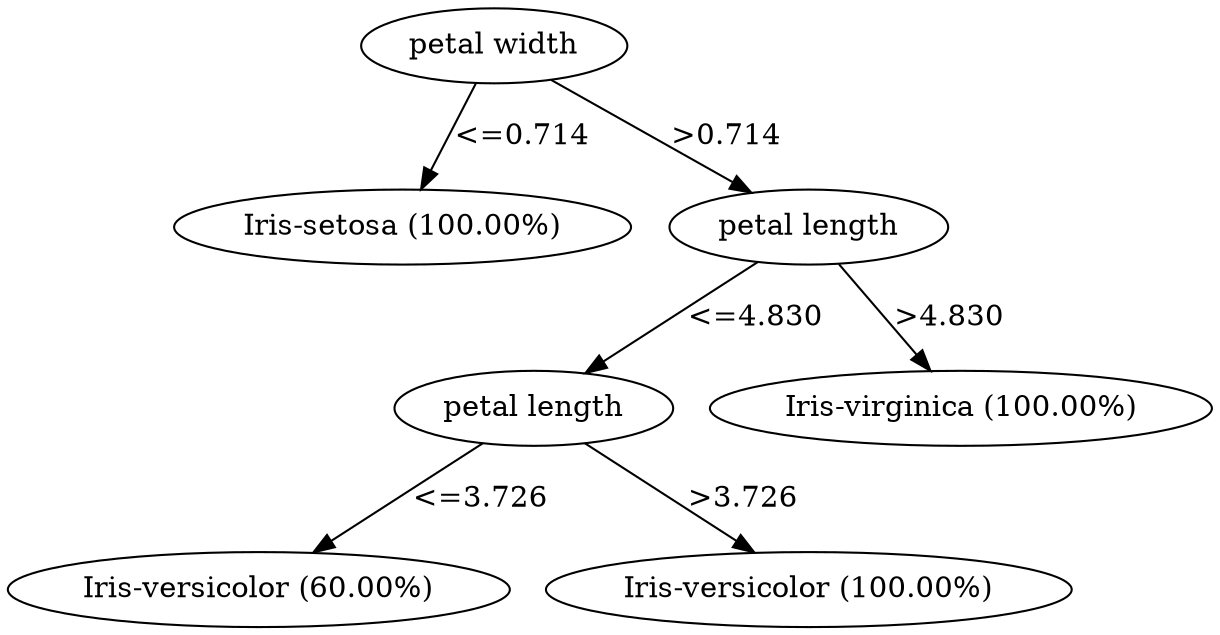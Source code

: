 digraph G {
"bg==" [ shape=oval label="petal width"]
"bg==" -> "bi0w" [ label="<=0.714" ]
"bi0w" [ shape=oval label="Iris-setosa (100.00%)"]
"bg==" -> "bi0x" [ label=">0.714" ]
"bi0x" [ shape=oval label="petal length"]
"bi0x" -> "bi0xLTA=" [ label="<=4.830" ]
"bi0xLTA=" [ shape=oval label="petal length"]
"bi0xLTA=" -> "bi0xLTAtMA==" [ label="<=3.726" ]
"bi0xLTAtMA==" [ shape=oval label="Iris-versicolor (60.00%)"]
"bi0xLTA=" -> "bi0xLTAtMQ==" [ label=">3.726" ]
"bi0xLTAtMQ==" [ shape=oval label="Iris-versicolor (100.00%)"]
"bi0x" -> "bi0xLTE=" [ label=">4.830" ]
"bi0xLTE=" [ shape=oval label="Iris-virginica (100.00%)"]
}
